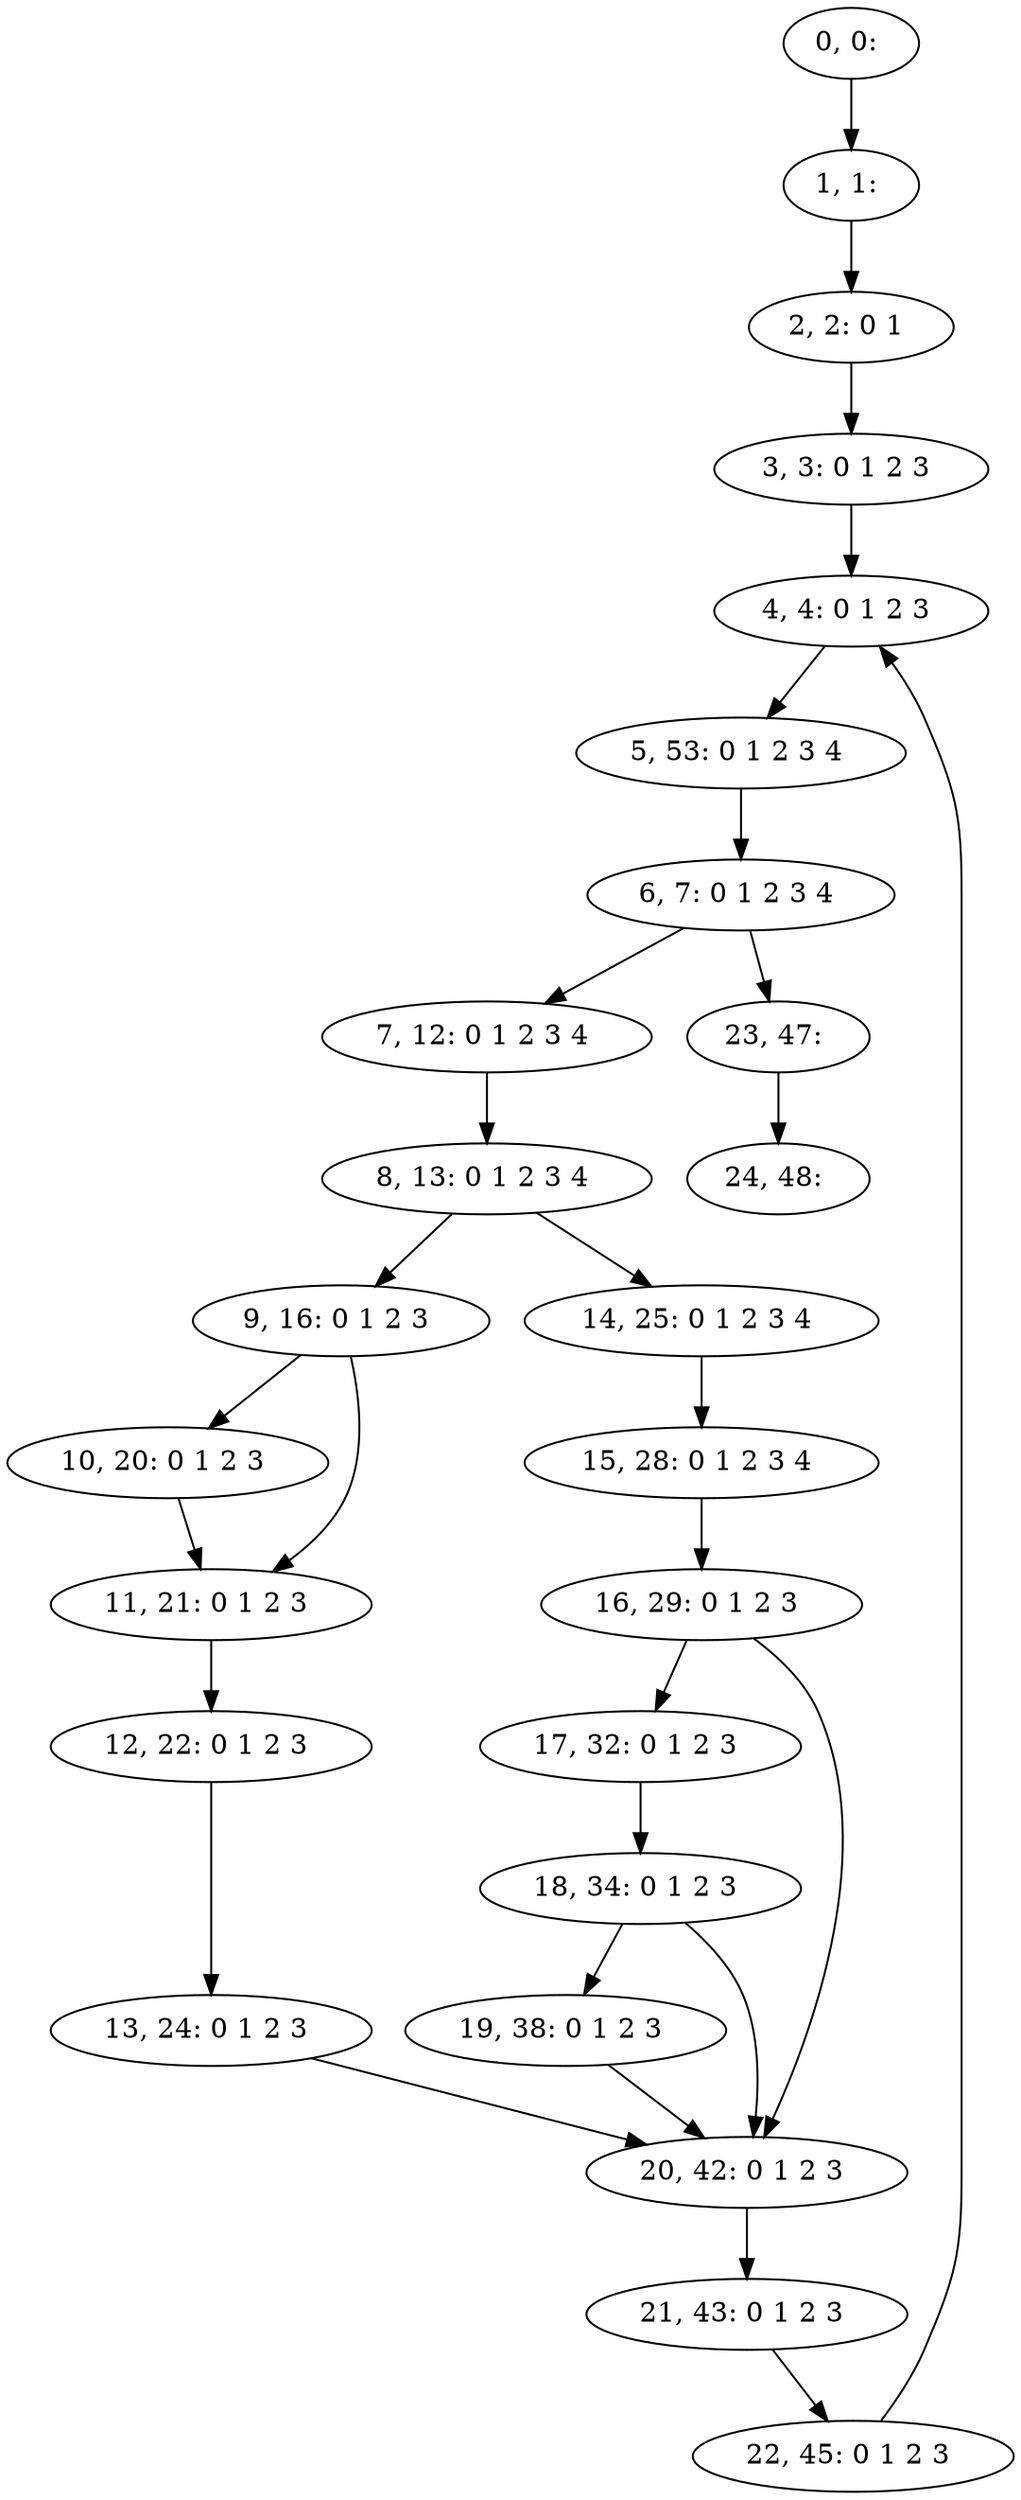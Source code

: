 digraph G {
0[label="0, 0: "];
1[label="1, 1: "];
2[label="2, 2: 0 1 "];
3[label="3, 3: 0 1 2 3 "];
4[label="4, 4: 0 1 2 3 "];
5[label="5, 53: 0 1 2 3 4 "];
6[label="6, 7: 0 1 2 3 4 "];
7[label="7, 12: 0 1 2 3 4 "];
8[label="8, 13: 0 1 2 3 4 "];
9[label="9, 16: 0 1 2 3 "];
10[label="10, 20: 0 1 2 3 "];
11[label="11, 21: 0 1 2 3 "];
12[label="12, 22: 0 1 2 3 "];
13[label="13, 24: 0 1 2 3 "];
14[label="14, 25: 0 1 2 3 4 "];
15[label="15, 28: 0 1 2 3 4 "];
16[label="16, 29: 0 1 2 3 "];
17[label="17, 32: 0 1 2 3 "];
18[label="18, 34: 0 1 2 3 "];
19[label="19, 38: 0 1 2 3 "];
20[label="20, 42: 0 1 2 3 "];
21[label="21, 43: 0 1 2 3 "];
22[label="22, 45: 0 1 2 3 "];
23[label="23, 47: "];
24[label="24, 48: "];
0->1 ;
1->2 ;
2->3 ;
3->4 ;
4->5 ;
5->6 ;
6->7 ;
6->23 ;
7->8 ;
8->9 ;
8->14 ;
9->10 ;
9->11 ;
10->11 ;
11->12 ;
12->13 ;
13->20 ;
14->15 ;
15->16 ;
16->17 ;
16->20 ;
17->18 ;
18->19 ;
18->20 ;
19->20 ;
20->21 ;
21->22 ;
22->4 ;
23->24 ;
}
